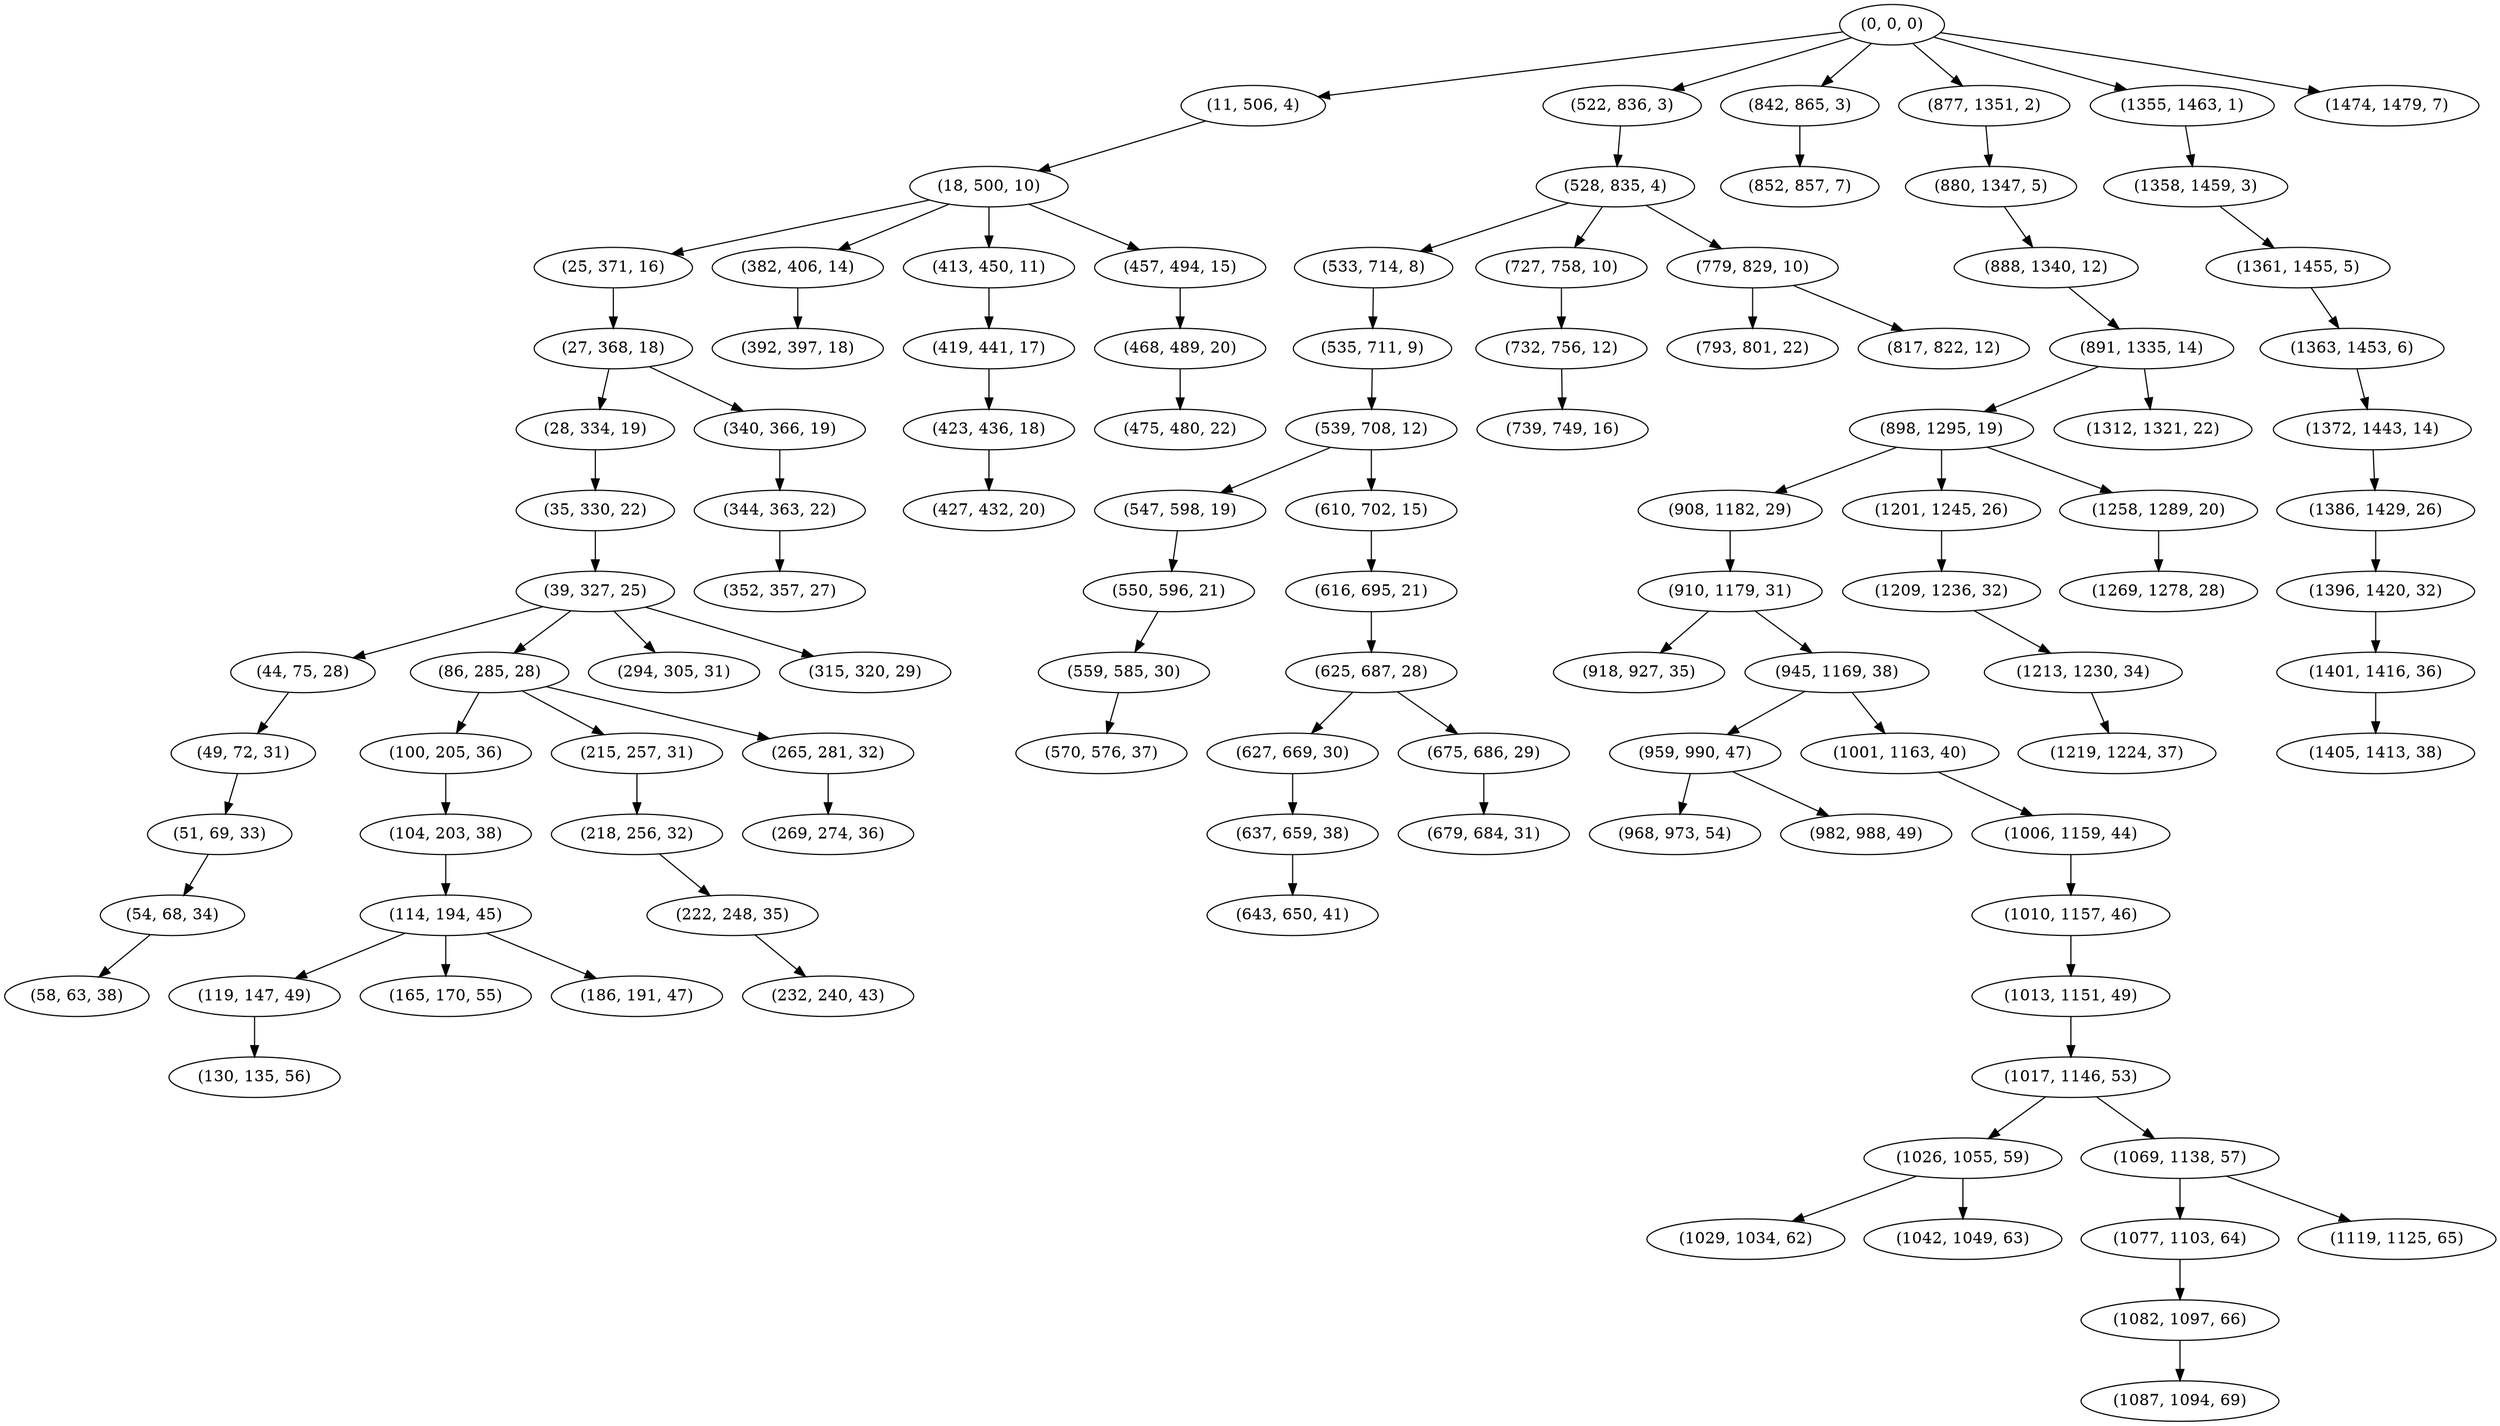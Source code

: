 digraph tree {
    "(0, 0, 0)";
    "(11, 506, 4)";
    "(18, 500, 10)";
    "(25, 371, 16)";
    "(27, 368, 18)";
    "(28, 334, 19)";
    "(35, 330, 22)";
    "(39, 327, 25)";
    "(44, 75, 28)";
    "(49, 72, 31)";
    "(51, 69, 33)";
    "(54, 68, 34)";
    "(58, 63, 38)";
    "(86, 285, 28)";
    "(100, 205, 36)";
    "(104, 203, 38)";
    "(114, 194, 45)";
    "(119, 147, 49)";
    "(130, 135, 56)";
    "(165, 170, 55)";
    "(186, 191, 47)";
    "(215, 257, 31)";
    "(218, 256, 32)";
    "(222, 248, 35)";
    "(232, 240, 43)";
    "(265, 281, 32)";
    "(269, 274, 36)";
    "(294, 305, 31)";
    "(315, 320, 29)";
    "(340, 366, 19)";
    "(344, 363, 22)";
    "(352, 357, 27)";
    "(382, 406, 14)";
    "(392, 397, 18)";
    "(413, 450, 11)";
    "(419, 441, 17)";
    "(423, 436, 18)";
    "(427, 432, 20)";
    "(457, 494, 15)";
    "(468, 489, 20)";
    "(475, 480, 22)";
    "(522, 836, 3)";
    "(528, 835, 4)";
    "(533, 714, 8)";
    "(535, 711, 9)";
    "(539, 708, 12)";
    "(547, 598, 19)";
    "(550, 596, 21)";
    "(559, 585, 30)";
    "(570, 576, 37)";
    "(610, 702, 15)";
    "(616, 695, 21)";
    "(625, 687, 28)";
    "(627, 669, 30)";
    "(637, 659, 38)";
    "(643, 650, 41)";
    "(675, 686, 29)";
    "(679, 684, 31)";
    "(727, 758, 10)";
    "(732, 756, 12)";
    "(739, 749, 16)";
    "(779, 829, 10)";
    "(793, 801, 22)";
    "(817, 822, 12)";
    "(842, 865, 3)";
    "(852, 857, 7)";
    "(877, 1351, 2)";
    "(880, 1347, 5)";
    "(888, 1340, 12)";
    "(891, 1335, 14)";
    "(898, 1295, 19)";
    "(908, 1182, 29)";
    "(910, 1179, 31)";
    "(918, 927, 35)";
    "(945, 1169, 38)";
    "(959, 990, 47)";
    "(968, 973, 54)";
    "(982, 988, 49)";
    "(1001, 1163, 40)";
    "(1006, 1159, 44)";
    "(1010, 1157, 46)";
    "(1013, 1151, 49)";
    "(1017, 1146, 53)";
    "(1026, 1055, 59)";
    "(1029, 1034, 62)";
    "(1042, 1049, 63)";
    "(1069, 1138, 57)";
    "(1077, 1103, 64)";
    "(1082, 1097, 66)";
    "(1087, 1094, 69)";
    "(1119, 1125, 65)";
    "(1201, 1245, 26)";
    "(1209, 1236, 32)";
    "(1213, 1230, 34)";
    "(1219, 1224, 37)";
    "(1258, 1289, 20)";
    "(1269, 1278, 28)";
    "(1312, 1321, 22)";
    "(1355, 1463, 1)";
    "(1358, 1459, 3)";
    "(1361, 1455, 5)";
    "(1363, 1453, 6)";
    "(1372, 1443, 14)";
    "(1386, 1429, 26)";
    "(1396, 1420, 32)";
    "(1401, 1416, 36)";
    "(1405, 1413, 38)";
    "(1474, 1479, 7)";
    "(0, 0, 0)" -> "(11, 506, 4)";
    "(0, 0, 0)" -> "(522, 836, 3)";
    "(0, 0, 0)" -> "(842, 865, 3)";
    "(0, 0, 0)" -> "(877, 1351, 2)";
    "(0, 0, 0)" -> "(1355, 1463, 1)";
    "(0, 0, 0)" -> "(1474, 1479, 7)";
    "(11, 506, 4)" -> "(18, 500, 10)";
    "(18, 500, 10)" -> "(25, 371, 16)";
    "(18, 500, 10)" -> "(382, 406, 14)";
    "(18, 500, 10)" -> "(413, 450, 11)";
    "(18, 500, 10)" -> "(457, 494, 15)";
    "(25, 371, 16)" -> "(27, 368, 18)";
    "(27, 368, 18)" -> "(28, 334, 19)";
    "(27, 368, 18)" -> "(340, 366, 19)";
    "(28, 334, 19)" -> "(35, 330, 22)";
    "(35, 330, 22)" -> "(39, 327, 25)";
    "(39, 327, 25)" -> "(44, 75, 28)";
    "(39, 327, 25)" -> "(86, 285, 28)";
    "(39, 327, 25)" -> "(294, 305, 31)";
    "(39, 327, 25)" -> "(315, 320, 29)";
    "(44, 75, 28)" -> "(49, 72, 31)";
    "(49, 72, 31)" -> "(51, 69, 33)";
    "(51, 69, 33)" -> "(54, 68, 34)";
    "(54, 68, 34)" -> "(58, 63, 38)";
    "(86, 285, 28)" -> "(100, 205, 36)";
    "(86, 285, 28)" -> "(215, 257, 31)";
    "(86, 285, 28)" -> "(265, 281, 32)";
    "(100, 205, 36)" -> "(104, 203, 38)";
    "(104, 203, 38)" -> "(114, 194, 45)";
    "(114, 194, 45)" -> "(119, 147, 49)";
    "(114, 194, 45)" -> "(165, 170, 55)";
    "(114, 194, 45)" -> "(186, 191, 47)";
    "(119, 147, 49)" -> "(130, 135, 56)";
    "(215, 257, 31)" -> "(218, 256, 32)";
    "(218, 256, 32)" -> "(222, 248, 35)";
    "(222, 248, 35)" -> "(232, 240, 43)";
    "(265, 281, 32)" -> "(269, 274, 36)";
    "(340, 366, 19)" -> "(344, 363, 22)";
    "(344, 363, 22)" -> "(352, 357, 27)";
    "(382, 406, 14)" -> "(392, 397, 18)";
    "(413, 450, 11)" -> "(419, 441, 17)";
    "(419, 441, 17)" -> "(423, 436, 18)";
    "(423, 436, 18)" -> "(427, 432, 20)";
    "(457, 494, 15)" -> "(468, 489, 20)";
    "(468, 489, 20)" -> "(475, 480, 22)";
    "(522, 836, 3)" -> "(528, 835, 4)";
    "(528, 835, 4)" -> "(533, 714, 8)";
    "(528, 835, 4)" -> "(727, 758, 10)";
    "(528, 835, 4)" -> "(779, 829, 10)";
    "(533, 714, 8)" -> "(535, 711, 9)";
    "(535, 711, 9)" -> "(539, 708, 12)";
    "(539, 708, 12)" -> "(547, 598, 19)";
    "(539, 708, 12)" -> "(610, 702, 15)";
    "(547, 598, 19)" -> "(550, 596, 21)";
    "(550, 596, 21)" -> "(559, 585, 30)";
    "(559, 585, 30)" -> "(570, 576, 37)";
    "(610, 702, 15)" -> "(616, 695, 21)";
    "(616, 695, 21)" -> "(625, 687, 28)";
    "(625, 687, 28)" -> "(627, 669, 30)";
    "(625, 687, 28)" -> "(675, 686, 29)";
    "(627, 669, 30)" -> "(637, 659, 38)";
    "(637, 659, 38)" -> "(643, 650, 41)";
    "(675, 686, 29)" -> "(679, 684, 31)";
    "(727, 758, 10)" -> "(732, 756, 12)";
    "(732, 756, 12)" -> "(739, 749, 16)";
    "(779, 829, 10)" -> "(793, 801, 22)";
    "(779, 829, 10)" -> "(817, 822, 12)";
    "(842, 865, 3)" -> "(852, 857, 7)";
    "(877, 1351, 2)" -> "(880, 1347, 5)";
    "(880, 1347, 5)" -> "(888, 1340, 12)";
    "(888, 1340, 12)" -> "(891, 1335, 14)";
    "(891, 1335, 14)" -> "(898, 1295, 19)";
    "(891, 1335, 14)" -> "(1312, 1321, 22)";
    "(898, 1295, 19)" -> "(908, 1182, 29)";
    "(898, 1295, 19)" -> "(1201, 1245, 26)";
    "(898, 1295, 19)" -> "(1258, 1289, 20)";
    "(908, 1182, 29)" -> "(910, 1179, 31)";
    "(910, 1179, 31)" -> "(918, 927, 35)";
    "(910, 1179, 31)" -> "(945, 1169, 38)";
    "(945, 1169, 38)" -> "(959, 990, 47)";
    "(945, 1169, 38)" -> "(1001, 1163, 40)";
    "(959, 990, 47)" -> "(968, 973, 54)";
    "(959, 990, 47)" -> "(982, 988, 49)";
    "(1001, 1163, 40)" -> "(1006, 1159, 44)";
    "(1006, 1159, 44)" -> "(1010, 1157, 46)";
    "(1010, 1157, 46)" -> "(1013, 1151, 49)";
    "(1013, 1151, 49)" -> "(1017, 1146, 53)";
    "(1017, 1146, 53)" -> "(1026, 1055, 59)";
    "(1017, 1146, 53)" -> "(1069, 1138, 57)";
    "(1026, 1055, 59)" -> "(1029, 1034, 62)";
    "(1026, 1055, 59)" -> "(1042, 1049, 63)";
    "(1069, 1138, 57)" -> "(1077, 1103, 64)";
    "(1069, 1138, 57)" -> "(1119, 1125, 65)";
    "(1077, 1103, 64)" -> "(1082, 1097, 66)";
    "(1082, 1097, 66)" -> "(1087, 1094, 69)";
    "(1201, 1245, 26)" -> "(1209, 1236, 32)";
    "(1209, 1236, 32)" -> "(1213, 1230, 34)";
    "(1213, 1230, 34)" -> "(1219, 1224, 37)";
    "(1258, 1289, 20)" -> "(1269, 1278, 28)";
    "(1355, 1463, 1)" -> "(1358, 1459, 3)";
    "(1358, 1459, 3)" -> "(1361, 1455, 5)";
    "(1361, 1455, 5)" -> "(1363, 1453, 6)";
    "(1363, 1453, 6)" -> "(1372, 1443, 14)";
    "(1372, 1443, 14)" -> "(1386, 1429, 26)";
    "(1386, 1429, 26)" -> "(1396, 1420, 32)";
    "(1396, 1420, 32)" -> "(1401, 1416, 36)";
    "(1401, 1416, 36)" -> "(1405, 1413, 38)";
}
